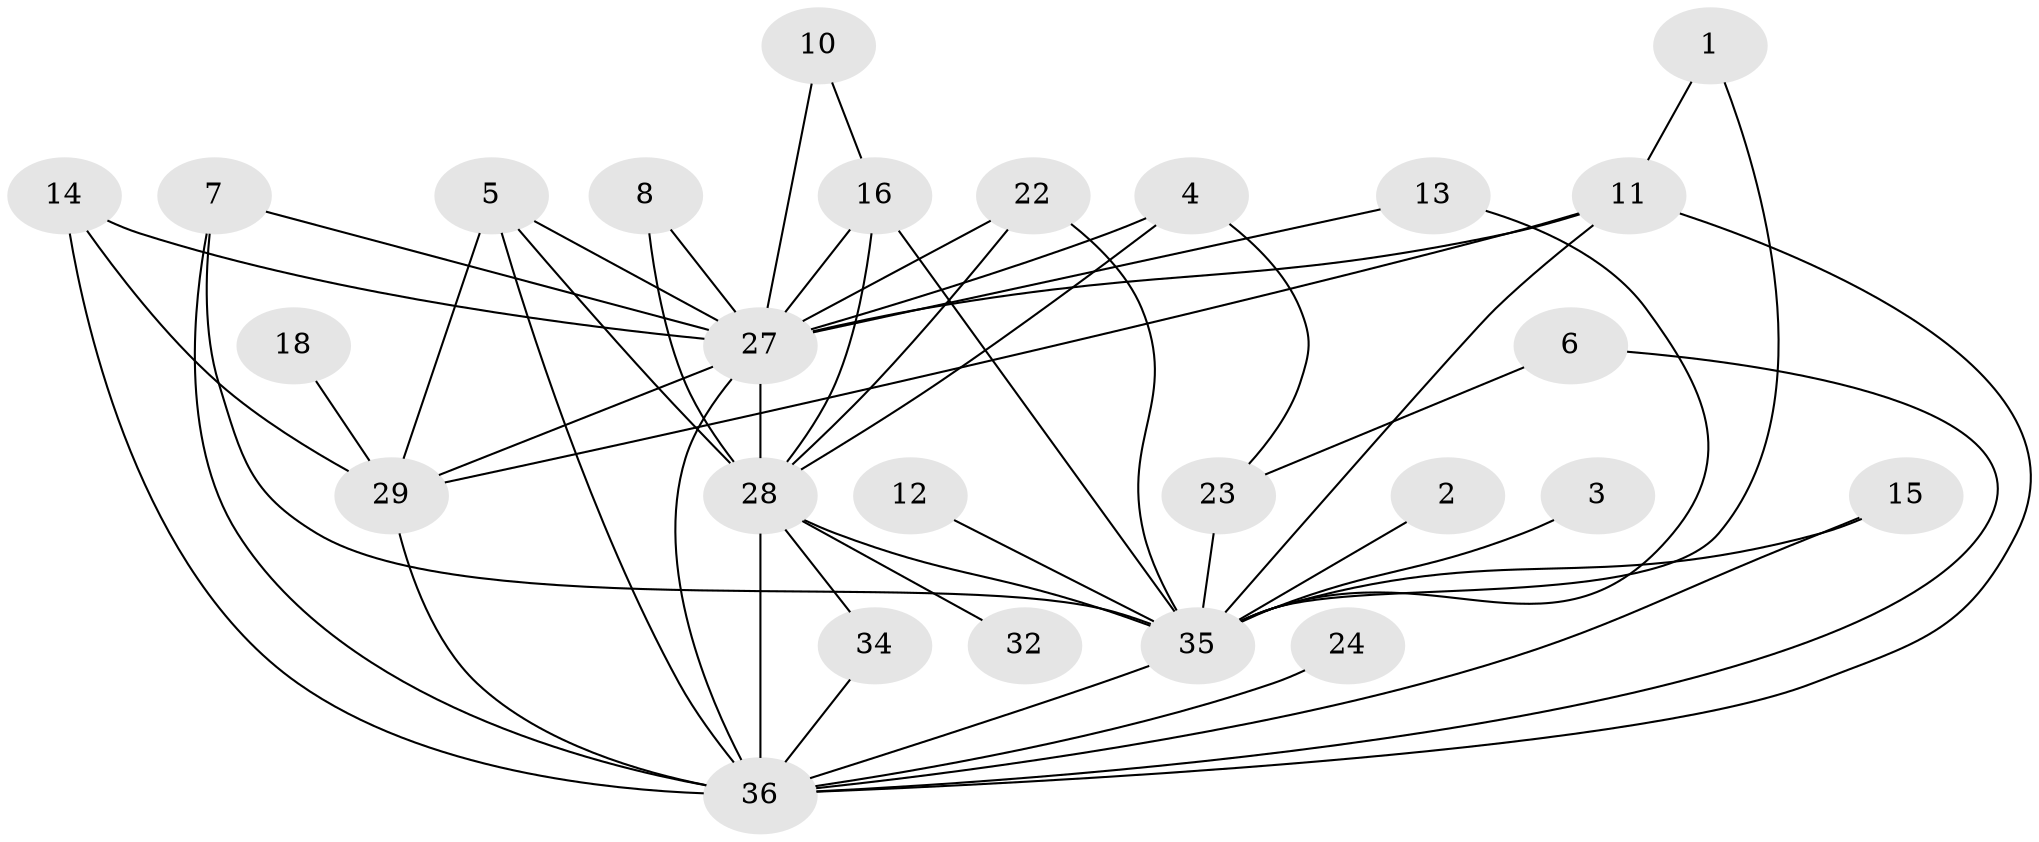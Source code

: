 // original degree distribution, {2: 0.30578512396694213, 5: 0.08264462809917356, 4: 0.19834710743801653, 1: 0.1652892561983471, 3: 0.12396694214876033, 6: 0.03305785123966942, 0: 0.06611570247933884, 7: 0.008264462809917356, 8: 0.01652892561983471}
// Generated by graph-tools (version 1.1) at 2025/35/03/04/25 23:35:44]
// undirected, 26 vertices, 51 edges
graph export_dot {
  node [color=gray90,style=filled];
  1;
  2;
  3;
  4;
  5;
  6;
  7;
  8;
  10;
  11;
  12;
  13;
  14;
  15;
  16;
  18;
  22;
  23;
  24;
  27;
  28;
  29;
  32;
  34;
  35;
  36;
  1 -- 11 [weight=1.0];
  1 -- 35 [weight=1.0];
  2 -- 35 [weight=2.0];
  3 -- 35 [weight=1.0];
  4 -- 23 [weight=1.0];
  4 -- 27 [weight=1.0];
  4 -- 28 [weight=1.0];
  5 -- 27 [weight=1.0];
  5 -- 28 [weight=1.0];
  5 -- 29 [weight=1.0];
  5 -- 36 [weight=1.0];
  6 -- 23 [weight=1.0];
  6 -- 36 [weight=1.0];
  7 -- 27 [weight=1.0];
  7 -- 35 [weight=1.0];
  7 -- 36 [weight=2.0];
  8 -- 27 [weight=1.0];
  8 -- 28 [weight=1.0];
  10 -- 16 [weight=1.0];
  10 -- 27 [weight=1.0];
  11 -- 27 [weight=1.0];
  11 -- 29 [weight=1.0];
  11 -- 35 [weight=1.0];
  11 -- 36 [weight=2.0];
  12 -- 35 [weight=1.0];
  13 -- 27 [weight=1.0];
  13 -- 35 [weight=1.0];
  14 -- 27 [weight=2.0];
  14 -- 29 [weight=1.0];
  14 -- 36 [weight=1.0];
  15 -- 35 [weight=1.0];
  15 -- 36 [weight=2.0];
  16 -- 27 [weight=4.0];
  16 -- 28 [weight=3.0];
  16 -- 35 [weight=1.0];
  18 -- 29 [weight=1.0];
  22 -- 27 [weight=1.0];
  22 -- 28 [weight=1.0];
  22 -- 35 [weight=1.0];
  23 -- 35 [weight=1.0];
  24 -- 36 [weight=1.0];
  27 -- 28 [weight=8.0];
  27 -- 29 [weight=1.0];
  27 -- 36 [weight=1.0];
  28 -- 32 [weight=1.0];
  28 -- 34 [weight=1.0];
  28 -- 35 [weight=1.0];
  28 -- 36 [weight=3.0];
  29 -- 36 [weight=2.0];
  34 -- 36 [weight=1.0];
  35 -- 36 [weight=2.0];
}

